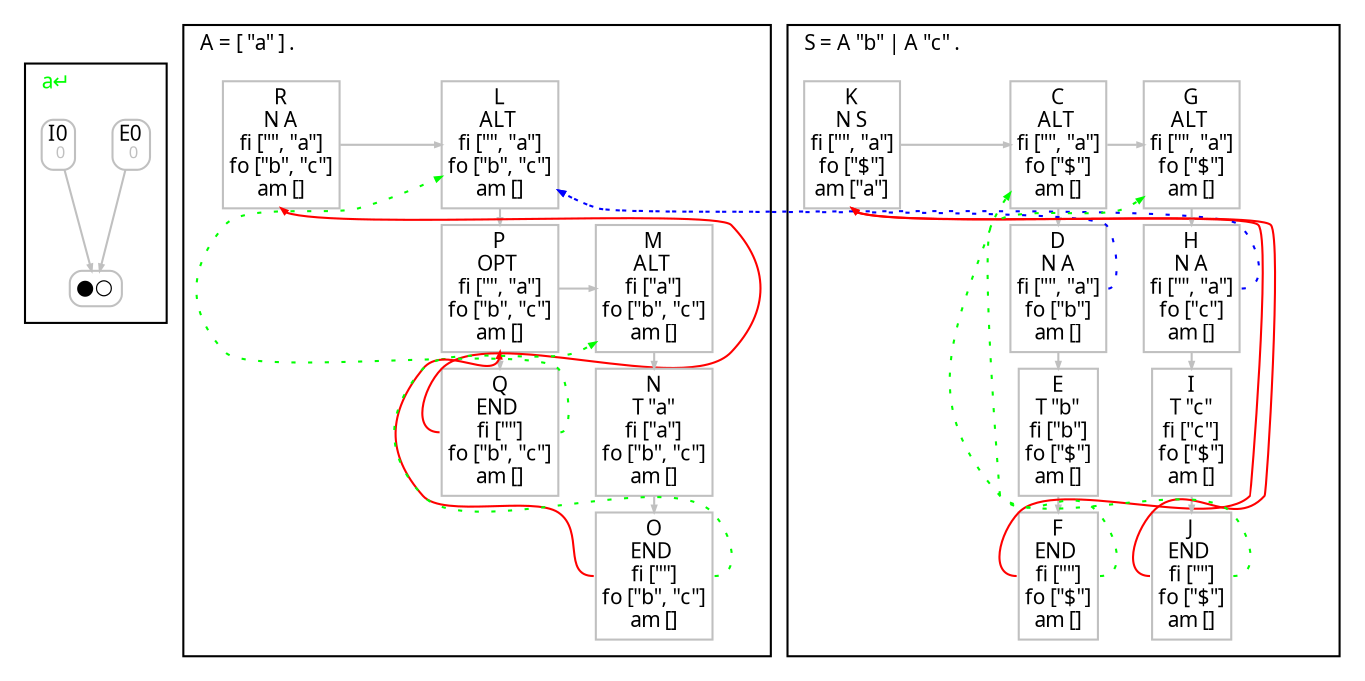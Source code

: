 digraph G {
  fontname = Menlo
  fontsize = 10
  node [fontname = Menlo, fontsize = 10, color = gray, height = 0, width = 0, margin= 0.04]
  edge [fontname = Menlo, fontsize = 10, color = gray, arrowsize = 0.3]
  graph [ranksep = 0.1]
  rankdir = "TB"
  subgraph GSS {
    cluster = true
    label = <a↵> fontcolor = green
    labeljust = l
    node [shape = box, style = rounded, height = 0]
    E0 [label = <E0<br/><font color="gray" point-size="8.0"> 0</font>>]
    E0 -> ●○
    I0 [label = <I0<br/><font color="gray" point-size="8.0"> 0</font>>]
    I0 -> ●○
  }
  subgraph clusterA {
    node [shape = box]
    label = <A = [ "a" ] .>
    labeljust = l
    AR0C0 [label = <R<br/>N A<br/>fi ["", "a"]<br/>fo ["b", "c"]<br/>am []>]
    AR0C1 [label = <L<br/>ALT <br/>fi ["", "a"]<br/>fo ["b", "c"]<br/>am []>]
    AR1C1 [label = <P<br/>OPT <br/>fi ["", "a"]<br/>fo ["b", "c"]<br/>am []>]
    AR2C1 [label = <Q<br/>END <br/>fi [""]<br/>fo ["b", "c"]<br/>am []>]
    AR1C1 -> AR2C1 [weight=100000000]
    AR1C2 [label = <M<br/>ALT <br/>fi ["a"]<br/>fo ["b", "c"]<br/>am []>]
    AR2C2 [label = <N<br/>T "a"<br/>fi ["a"]<br/>fo ["b", "c"]<br/>am []>]
    AR3C2 [label = <O<br/>END <br/>fi [""]<br/>fo ["b", "c"]<br/>am []>]
    AR2C2 -> AR3C2 [weight=100000000]
    AR1C2 -> AR2C2 [weight=100000000]
    rank = same {AR1C1 -> AR1C2}
    AR0C1 -> AR1C1 [weight=100000000]
    rank = same {AR0C0 -> AR0C1}
    node [style = invis]
    edge [style = invis]
    rank = same {AR0C1 -> AR0C2}
    AR0C0 -> AR1C0 [weight=100000000]
    rank = same {AR1C0 -> AR1C1}
    AR0C2 -> AR1C2 [weight=100000000]
    AR1C0 -> AR2C0 [weight=100000000]
    rank = same {AR2C0 -> AR2C1}
    AR2C0 -> AR3C0 [weight=100000000]
    AR2C1 -> AR3C1 [weight=100000000]
    rank = same {AR3C0 -> AR3C1}
    rank = same {AR3C1 -> AR3C2}
  }
  subgraph clusterS {
    node [shape = box]
    label = <S = A "b" | A "c" .>
    labeljust = l
    SR0C0 [label = <K<br/>N S<br/>fi ["", "a"]<br/>fo ["$"]<br/>am ["a"]>]
    SR0C1 [label = <C<br/>ALT <br/>fi ["", "a"]<br/>fo ["$"]<br/>am []>]
    SR1C1 [label = <D<br/>N A<br/>fi ["", "a"]<br/>fo ["b"]<br/>am []>]
    SR2C1 [label = <E<br/>T "b"<br/>fi ["b"]<br/>fo ["$"]<br/>am []>]
    SR3C1 [label = <F<br/>END <br/>fi [""]<br/>fo ["$"]<br/>am []>]
    SR2C1 -> SR3C1 [weight=100000000]
    SR1C1 -> SR2C1 [weight=100000000]
    SR0C1 -> SR1C1 [weight=100000000]
    SR0C2 [label = <G<br/>ALT <br/>fi ["", "a"]<br/>fo ["$"]<br/>am []>]
    SR1C2 [label = <H<br/>N A<br/>fi ["", "a"]<br/>fo ["c"]<br/>am []>]
    SR2C2 [label = <I<br/>T "c"<br/>fi ["c"]<br/>fo ["$"]<br/>am []>]
    SR3C2 [label = <J<br/>END <br/>fi [""]<br/>fo ["$"]<br/>am []>]
    SR2C2 -> SR3C2 [weight=100000000]
    SR1C2 -> SR2C2 [weight=100000000]
    SR0C2 -> SR1C2 [weight=100000000]
    rank = same {SR0C1 -> SR0C2}
    rank = same {SR0C0 -> SR0C1}
    node [style = invis]
    edge [style = invis]
    SR0C0 -> SR1C0 [weight=100000000]
    rank = same {SR1C0 -> SR1C1}
    SR1C0 -> SR2C0 [weight=100000000]
    rank = same {SR2C0 -> SR2C1}
    SR2C0 -> SR3C0 [weight=100000000]
    rank = same {SR3C0 -> SR3C1}
  }
  AR2C1:w -> AR0C0:s [style = solid, color = red, constraint = false]
  AR3C2:w -> AR1C1:s [style = solid, color = red, constraint = false]
  SR3C1:w -> SR0C0:s [style = solid, color = red, constraint = false]
  SR3C2:w -> SR0C0:s [style = solid, color = red, constraint = false]
  AR2C1:e -> AR0C1 [style = dotted, color = green, constraint = false]
  AR3C2:e -> AR1C2 [style = dotted, color = green, constraint = false]
  SR3C1:e -> SR0C1 [style = dotted, color = green, constraint = false]
  SR3C2:e -> SR0C2 [style = dotted, color = green, constraint = false]
  SR1C1:e -> AR0C1 [style = dotted, color = blue, constraint = false]
  SR1C2:e -> AR0C1 [style = dotted, color = blue, constraint = false]
}